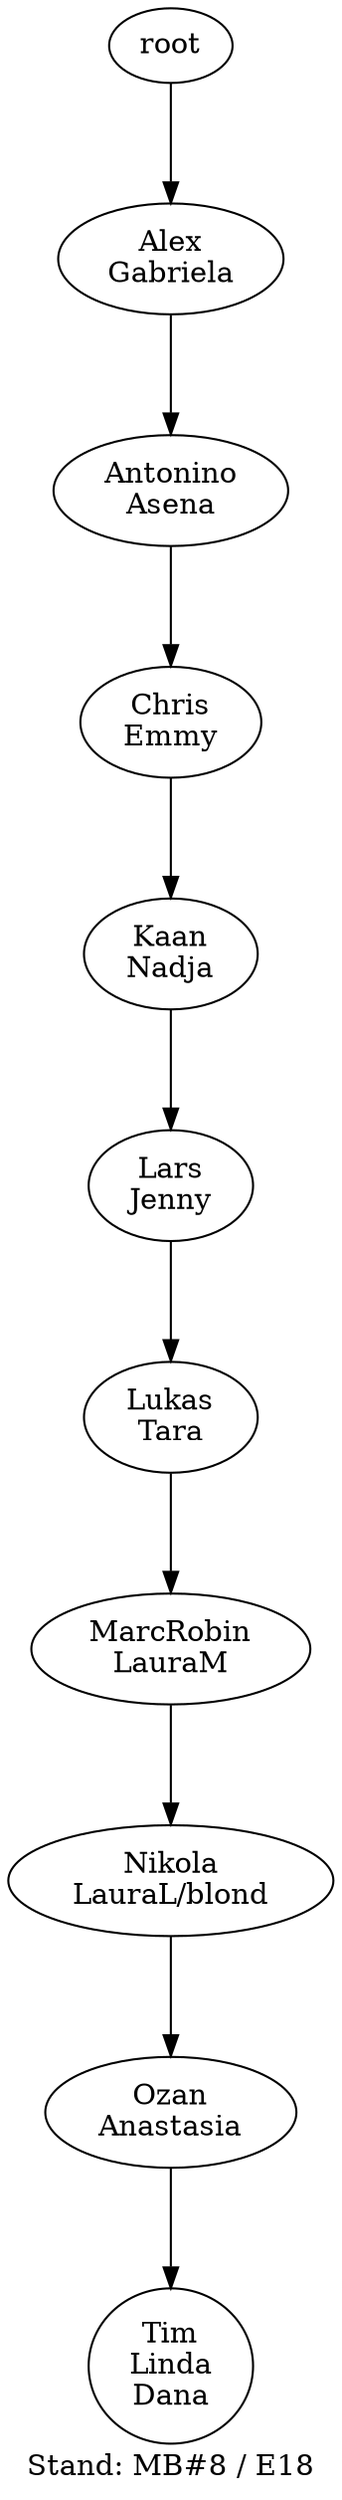 digraph D { labelloc="b"; label="Stand: MB#8 / E18"; ranksep=0.8;
"root/3"[label="Alex\nGabriela"]
"root" -> "root/3";
"root/3/1"[label="Antonino\nAsena"]
"root/3" -> "root/3/1";
"root/3/1/2"[label="Chris\nEmmy"]
"root/3/1" -> "root/3/1/2";
"root/3/1/2/8"[label="Kaan\nNadja"]
"root/3/1/2" -> "root/3/1/2/8";
"root/3/1/2/8/4"[label="Lars\nJenny"]
"root/3/1/2/8" -> "root/3/1/2/8/4";
"root/3/1/2/8/4/9"[label="Lukas\nTara"]
"root/3/1/2/8/4" -> "root/3/1/2/8/4/9";
"root/3/1/2/8/4/9/6"[label="MarcRobin\nLauraM"]
"root/3/1/2/8/4/9" -> "root/3/1/2/8/4/9/6";
"root/3/1/2/8/4/9/6/5"[label="Nikola\nLauraL/blond"]
"root/3/1/2/8/4/9/6" -> "root/3/1/2/8/4/9/6/5";
"root/3/1/2/8/4/9/6/5/0"[label="Ozan\nAnastasia"]
"root/3/1/2/8/4/9/6/5" -> "root/3/1/2/8/4/9/6/5/0";
"root/3/1/2/8/4/9/6/5/0/7,10"[label="Tim\nLinda\nDana"]
"root/3/1/2/8/4/9/6/5/0" -> "root/3/1/2/8/4/9/6/5/0/7,10";
}
